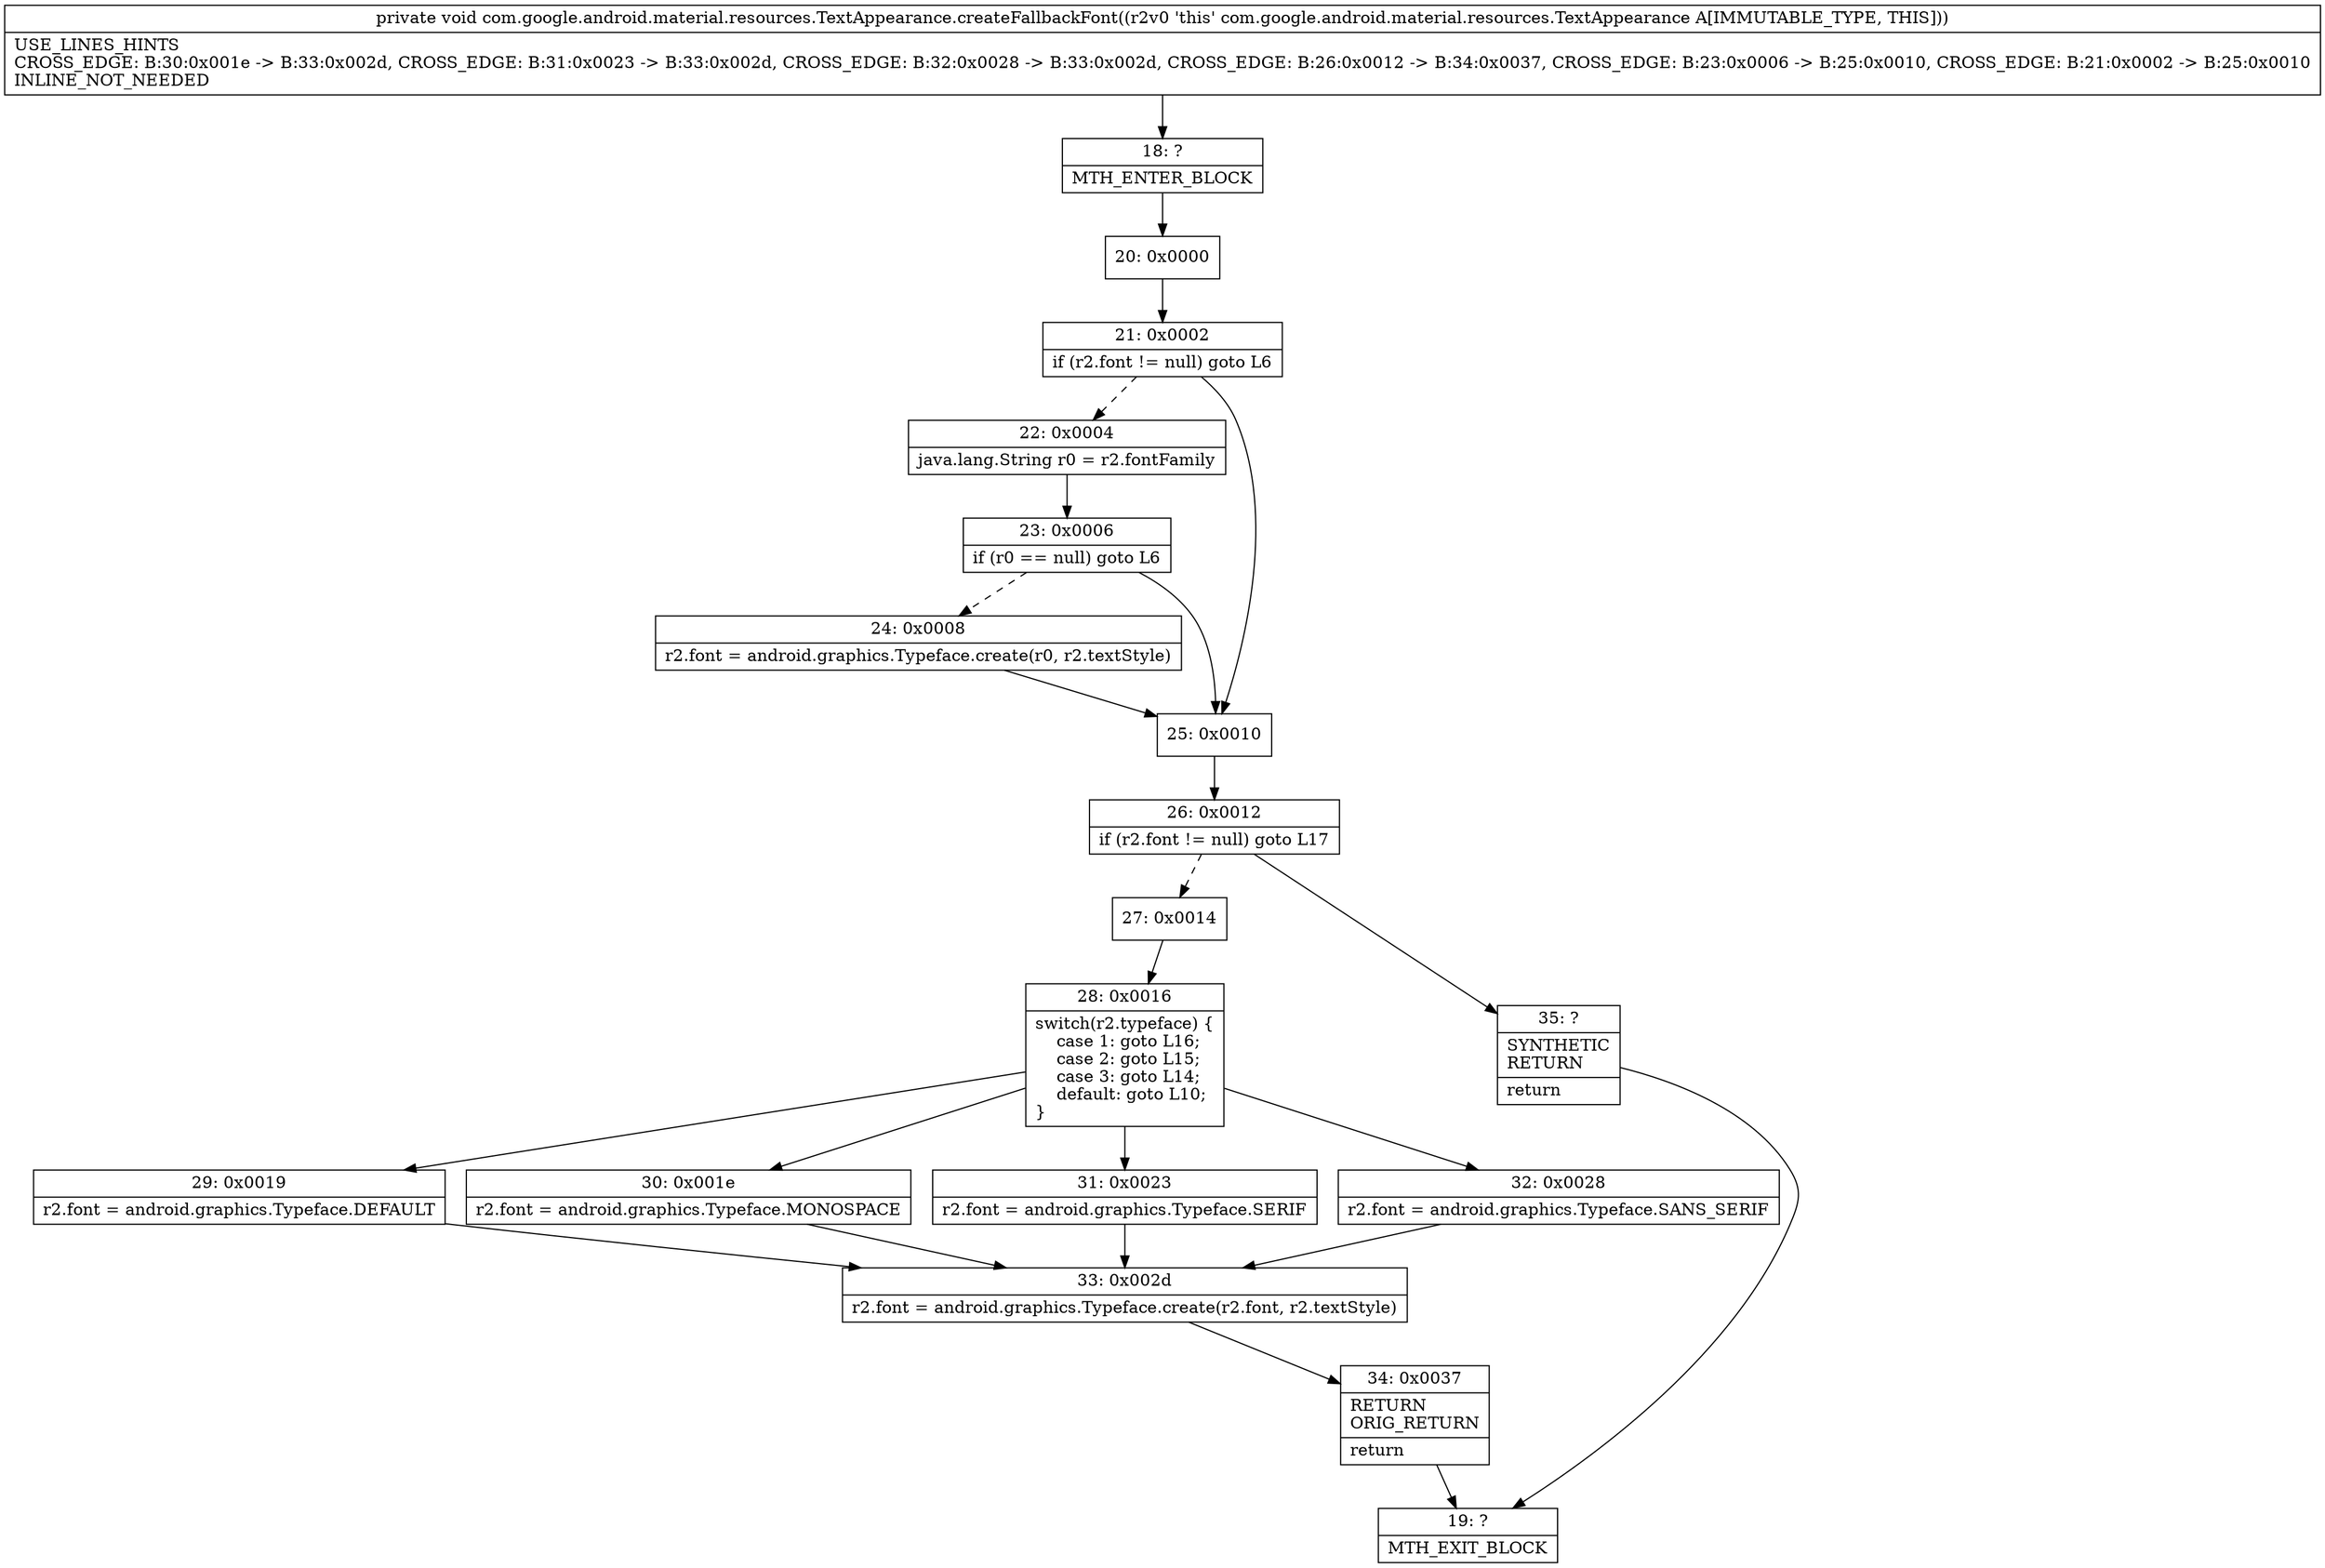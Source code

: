 digraph "CFG forcom.google.android.material.resources.TextAppearance.createFallbackFont()V" {
Node_18 [shape=record,label="{18\:\ ?|MTH_ENTER_BLOCK\l}"];
Node_20 [shape=record,label="{20\:\ 0x0000}"];
Node_21 [shape=record,label="{21\:\ 0x0002|if (r2.font != null) goto L6\l}"];
Node_22 [shape=record,label="{22\:\ 0x0004|java.lang.String r0 = r2.fontFamily\l}"];
Node_23 [shape=record,label="{23\:\ 0x0006|if (r0 == null) goto L6\l}"];
Node_24 [shape=record,label="{24\:\ 0x0008|r2.font = android.graphics.Typeface.create(r0, r2.textStyle)\l}"];
Node_25 [shape=record,label="{25\:\ 0x0010}"];
Node_26 [shape=record,label="{26\:\ 0x0012|if (r2.font != null) goto L17\l}"];
Node_27 [shape=record,label="{27\:\ 0x0014}"];
Node_28 [shape=record,label="{28\:\ 0x0016|switch(r2.typeface) \{\l    case 1: goto L16;\l    case 2: goto L15;\l    case 3: goto L14;\l    default: goto L10;\l\}\l}"];
Node_29 [shape=record,label="{29\:\ 0x0019|r2.font = android.graphics.Typeface.DEFAULT\l}"];
Node_33 [shape=record,label="{33\:\ 0x002d|r2.font = android.graphics.Typeface.create(r2.font, r2.textStyle)\l}"];
Node_34 [shape=record,label="{34\:\ 0x0037|RETURN\lORIG_RETURN\l|return\l}"];
Node_19 [shape=record,label="{19\:\ ?|MTH_EXIT_BLOCK\l}"];
Node_30 [shape=record,label="{30\:\ 0x001e|r2.font = android.graphics.Typeface.MONOSPACE\l}"];
Node_31 [shape=record,label="{31\:\ 0x0023|r2.font = android.graphics.Typeface.SERIF\l}"];
Node_32 [shape=record,label="{32\:\ 0x0028|r2.font = android.graphics.Typeface.SANS_SERIF\l}"];
Node_35 [shape=record,label="{35\:\ ?|SYNTHETIC\lRETURN\l|return\l}"];
MethodNode[shape=record,label="{private void com.google.android.material.resources.TextAppearance.createFallbackFont((r2v0 'this' com.google.android.material.resources.TextAppearance A[IMMUTABLE_TYPE, THIS]))  | USE_LINES_HINTS\lCROSS_EDGE: B:30:0x001e \-\> B:33:0x002d, CROSS_EDGE: B:31:0x0023 \-\> B:33:0x002d, CROSS_EDGE: B:32:0x0028 \-\> B:33:0x002d, CROSS_EDGE: B:26:0x0012 \-\> B:34:0x0037, CROSS_EDGE: B:23:0x0006 \-\> B:25:0x0010, CROSS_EDGE: B:21:0x0002 \-\> B:25:0x0010\lINLINE_NOT_NEEDED\l}"];
MethodNode -> Node_18;Node_18 -> Node_20;
Node_20 -> Node_21;
Node_21 -> Node_22[style=dashed];
Node_21 -> Node_25;
Node_22 -> Node_23;
Node_23 -> Node_24[style=dashed];
Node_23 -> Node_25;
Node_24 -> Node_25;
Node_25 -> Node_26;
Node_26 -> Node_27[style=dashed];
Node_26 -> Node_35;
Node_27 -> Node_28;
Node_28 -> Node_29;
Node_28 -> Node_30;
Node_28 -> Node_31;
Node_28 -> Node_32;
Node_29 -> Node_33;
Node_33 -> Node_34;
Node_34 -> Node_19;
Node_30 -> Node_33;
Node_31 -> Node_33;
Node_32 -> Node_33;
Node_35 -> Node_19;
}

